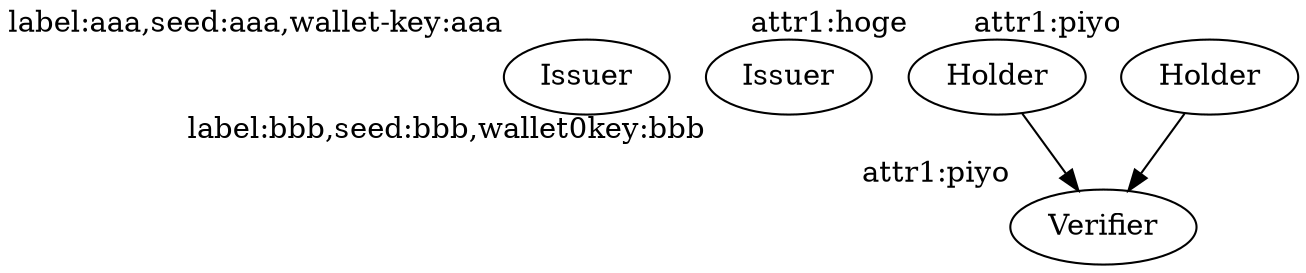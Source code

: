 digraph graph_name {
    //format
    //for Issuer
    // xlabel = "label:YOUR_ISSUER_LABEL,seed:YOUR_WALLET_SEED,wallet-name:YOUR_WALLET_NAME(OPTIONAL),wallet_key:YOUR_WALLET_KEY"

    Issuer1 [label = "Issuer", xlabel = "label:aaa,seed:aaa,wallet-key:aaa"]
    Issuer2 [label = "Issuer", xlabel = "label:bbb,seed:bbb,wallet0key:bbb"]
    Holder1 [label = "Holder", xlabel = "attr1:hoge"]
    Holder2 [label = "Holder", xlabel = "attr1:piyo"]
    Verifier [label = "Verifier", xlabel = "attr1:piyo"]

    Holder1 -> Verifier;
    Holder2 -> Verifier;
}